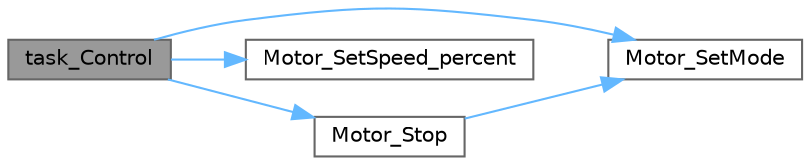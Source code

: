 digraph "task_Control"
{
 // LATEX_PDF_SIZE
  bgcolor="transparent";
  edge [fontname=Helvetica,fontsize=10,labelfontname=Helvetica,labelfontsize=10];
  node [fontname=Helvetica,fontsize=10,shape=box,height=0.2,width=0.4];
  rankdir="LR";
  Node1 [id="Node000001",label="task_Control",height=0.2,width=0.4,color="gray40", fillcolor="grey60", style="filled", fontcolor="black",tooltip="Behavior control task."];
  Node1 -> Node2 [id="edge1_Node000001_Node000002",color="steelblue1",style="solid",tooltip=" "];
  Node2 [id="Node000002",label="Motor_SetMode",height=0.2,width=0.4,color="grey40", fillcolor="white", style="filled",URL="$driver__Motor_8c.html#a3b02c81c2bf2acaa597535ee656afe16",tooltip="Set the operating mode of the motors."];
  Node1 -> Node3 [id="edge2_Node000001_Node000003",color="steelblue1",style="solid",tooltip=" "];
  Node3 [id="Node000003",label="Motor_SetSpeed_percent",height=0.2,width=0.4,color="grey40", fillcolor="white", style="filled",URL="$driver__Motor_8c.html#a99e002085849d62c67a8c049a9e18f68",tooltip="Set the speed of the motors as a percentage of maximum speed."];
  Node1 -> Node4 [id="edge3_Node000001_Node000004",color="steelblue1",style="solid",tooltip=" "];
  Node4 [id="Node000004",label="Motor_Stop",height=0.2,width=0.4,color="grey40", fillcolor="white", style="filled",URL="$driver__Motor_8c.html#a7af54401c99ac93f3e732bca464837f1",tooltip="Stop all motors by setting their mode to standby."];
  Node4 -> Node2 [id="edge4_Node000004_Node000002",color="steelblue1",style="solid",tooltip=" "];
}
